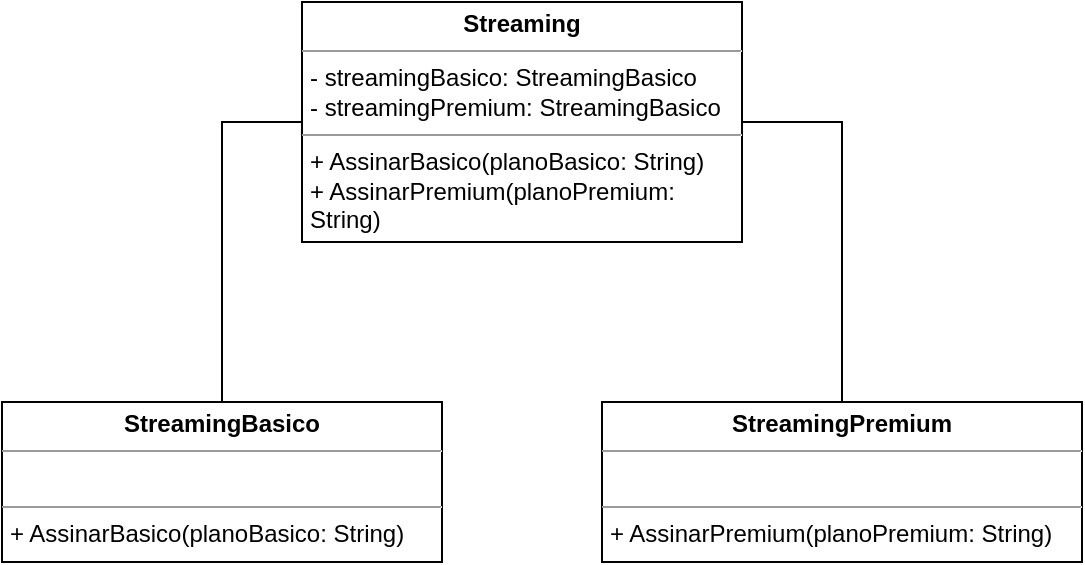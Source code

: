 <mxfile version="22.1.0" type="device">
  <diagram name="Página-1" id="XZ0WsogVvjYbpgzstYA-">
    <mxGraphModel dx="839" dy="454" grid="1" gridSize="10" guides="1" tooltips="1" connect="1" arrows="1" fold="1" page="1" pageScale="1" pageWidth="827" pageHeight="1169" math="0" shadow="0">
      <root>
        <mxCell id="0" />
        <mxCell id="1" parent="0" />
        <mxCell id="NAPVVd9fldmuOGhN1Yk0-1" value="&lt;p style=&quot;margin:0px;margin-top:4px;text-align:center;&quot;&gt;&lt;b&gt;Streaming&lt;/b&gt;&lt;/p&gt;&lt;hr size=&quot;1&quot;&gt;&lt;p style=&quot;margin:0px;margin-left:4px;&quot;&gt;- streamingBasico: StreamingBasico&lt;/p&gt;&lt;p style=&quot;margin:0px;margin-left:4px;&quot;&gt;- streamingPremium: StreamingBasico&lt;/p&gt;&lt;hr size=&quot;1&quot;&gt;&lt;p style=&quot;margin:0px;margin-left:4px;&quot;&gt;+ AssinarBasico(planoBasico: String)&lt;/p&gt;&lt;p style=&quot;margin:0px;margin-left:4px;&quot;&gt;+ AssinarPremium(planoPremium: String)&lt;/p&gt;" style="verticalAlign=top;align=left;overflow=fill;fontSize=12;fontFamily=Helvetica;html=1;whiteSpace=wrap;" vertex="1" parent="1">
          <mxGeometry x="330" y="80" width="220" height="120" as="geometry" />
        </mxCell>
        <mxCell id="NAPVVd9fldmuOGhN1Yk0-2" value="&lt;p style=&quot;margin:0px;margin-top:4px;text-align:center;&quot;&gt;&lt;b&gt;StreamingBasico&lt;/b&gt;&lt;/p&gt;&lt;hr size=&quot;1&quot;&gt;&lt;p style=&quot;margin:0px;margin-left:4px;&quot;&gt;&lt;br&gt;&lt;/p&gt;&lt;hr size=&quot;1&quot;&gt;&lt;p style=&quot;margin:0px;margin-left:4px;&quot;&gt;+ AssinarBasico(planoBasico: String)&lt;/p&gt;" style="verticalAlign=top;align=left;overflow=fill;fontSize=12;fontFamily=Helvetica;html=1;whiteSpace=wrap;" vertex="1" parent="1">
          <mxGeometry x="180" y="280" width="220" height="80" as="geometry" />
        </mxCell>
        <mxCell id="NAPVVd9fldmuOGhN1Yk0-3" value="&lt;p style=&quot;margin:0px;margin-top:4px;text-align:center;&quot;&gt;&lt;b&gt;StreamingPremium&lt;/b&gt;&lt;/p&gt;&lt;hr size=&quot;1&quot;&gt;&lt;p style=&quot;margin:0px;margin-left:4px;&quot;&gt;&lt;br&gt;&lt;/p&gt;&lt;hr size=&quot;1&quot;&gt;&lt;p style=&quot;margin:0px;margin-left:4px;&quot;&gt;&lt;span style=&quot;background-color: initial;&quot;&gt;+ AssinarPremium(planoPremium: String)&lt;/span&gt;&lt;br&gt;&lt;/p&gt;" style="verticalAlign=top;align=left;overflow=fill;fontSize=12;fontFamily=Helvetica;html=1;whiteSpace=wrap;" vertex="1" parent="1">
          <mxGeometry x="480" y="280" width="240" height="80" as="geometry" />
        </mxCell>
        <mxCell id="NAPVVd9fldmuOGhN1Yk0-4" value="" style="endArrow=none;html=1;rounded=0;exitX=0.5;exitY=0;exitDx=0;exitDy=0;entryX=0;entryY=0.5;entryDx=0;entryDy=0;" edge="1" parent="1" source="NAPVVd9fldmuOGhN1Yk0-2" target="NAPVVd9fldmuOGhN1Yk0-1">
          <mxGeometry width="50" height="50" relative="1" as="geometry">
            <mxPoint x="390" y="260" as="sourcePoint" />
            <mxPoint x="440" y="210" as="targetPoint" />
            <Array as="points">
              <mxPoint x="290" y="140" />
            </Array>
          </mxGeometry>
        </mxCell>
        <mxCell id="NAPVVd9fldmuOGhN1Yk0-5" value="" style="endArrow=none;html=1;rounded=0;entryX=1;entryY=0.5;entryDx=0;entryDy=0;exitX=0.5;exitY=0;exitDx=0;exitDy=0;" edge="1" parent="1" source="NAPVVd9fldmuOGhN1Yk0-3" target="NAPVVd9fldmuOGhN1Yk0-1">
          <mxGeometry width="50" height="50" relative="1" as="geometry">
            <mxPoint x="390" y="260" as="sourcePoint" />
            <mxPoint x="440" y="210" as="targetPoint" />
            <Array as="points">
              <mxPoint x="600" y="140" />
            </Array>
          </mxGeometry>
        </mxCell>
      </root>
    </mxGraphModel>
  </diagram>
</mxfile>
